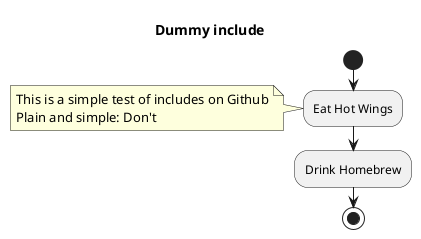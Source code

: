@startuml
title Dummy include

start

:Eat Hot Wings;

note left
    This is a simple test of includes on Github
    Plain and simple: Don't
end note

:Drink Homebrew;

stop
' List all elements from archiDDB
'!include https://danskernesdigitalebibliotek.github.io/plantuml/archiDDB.iuml
'!include /github/workspace/docs/archiDDB.iuml
@enduml
